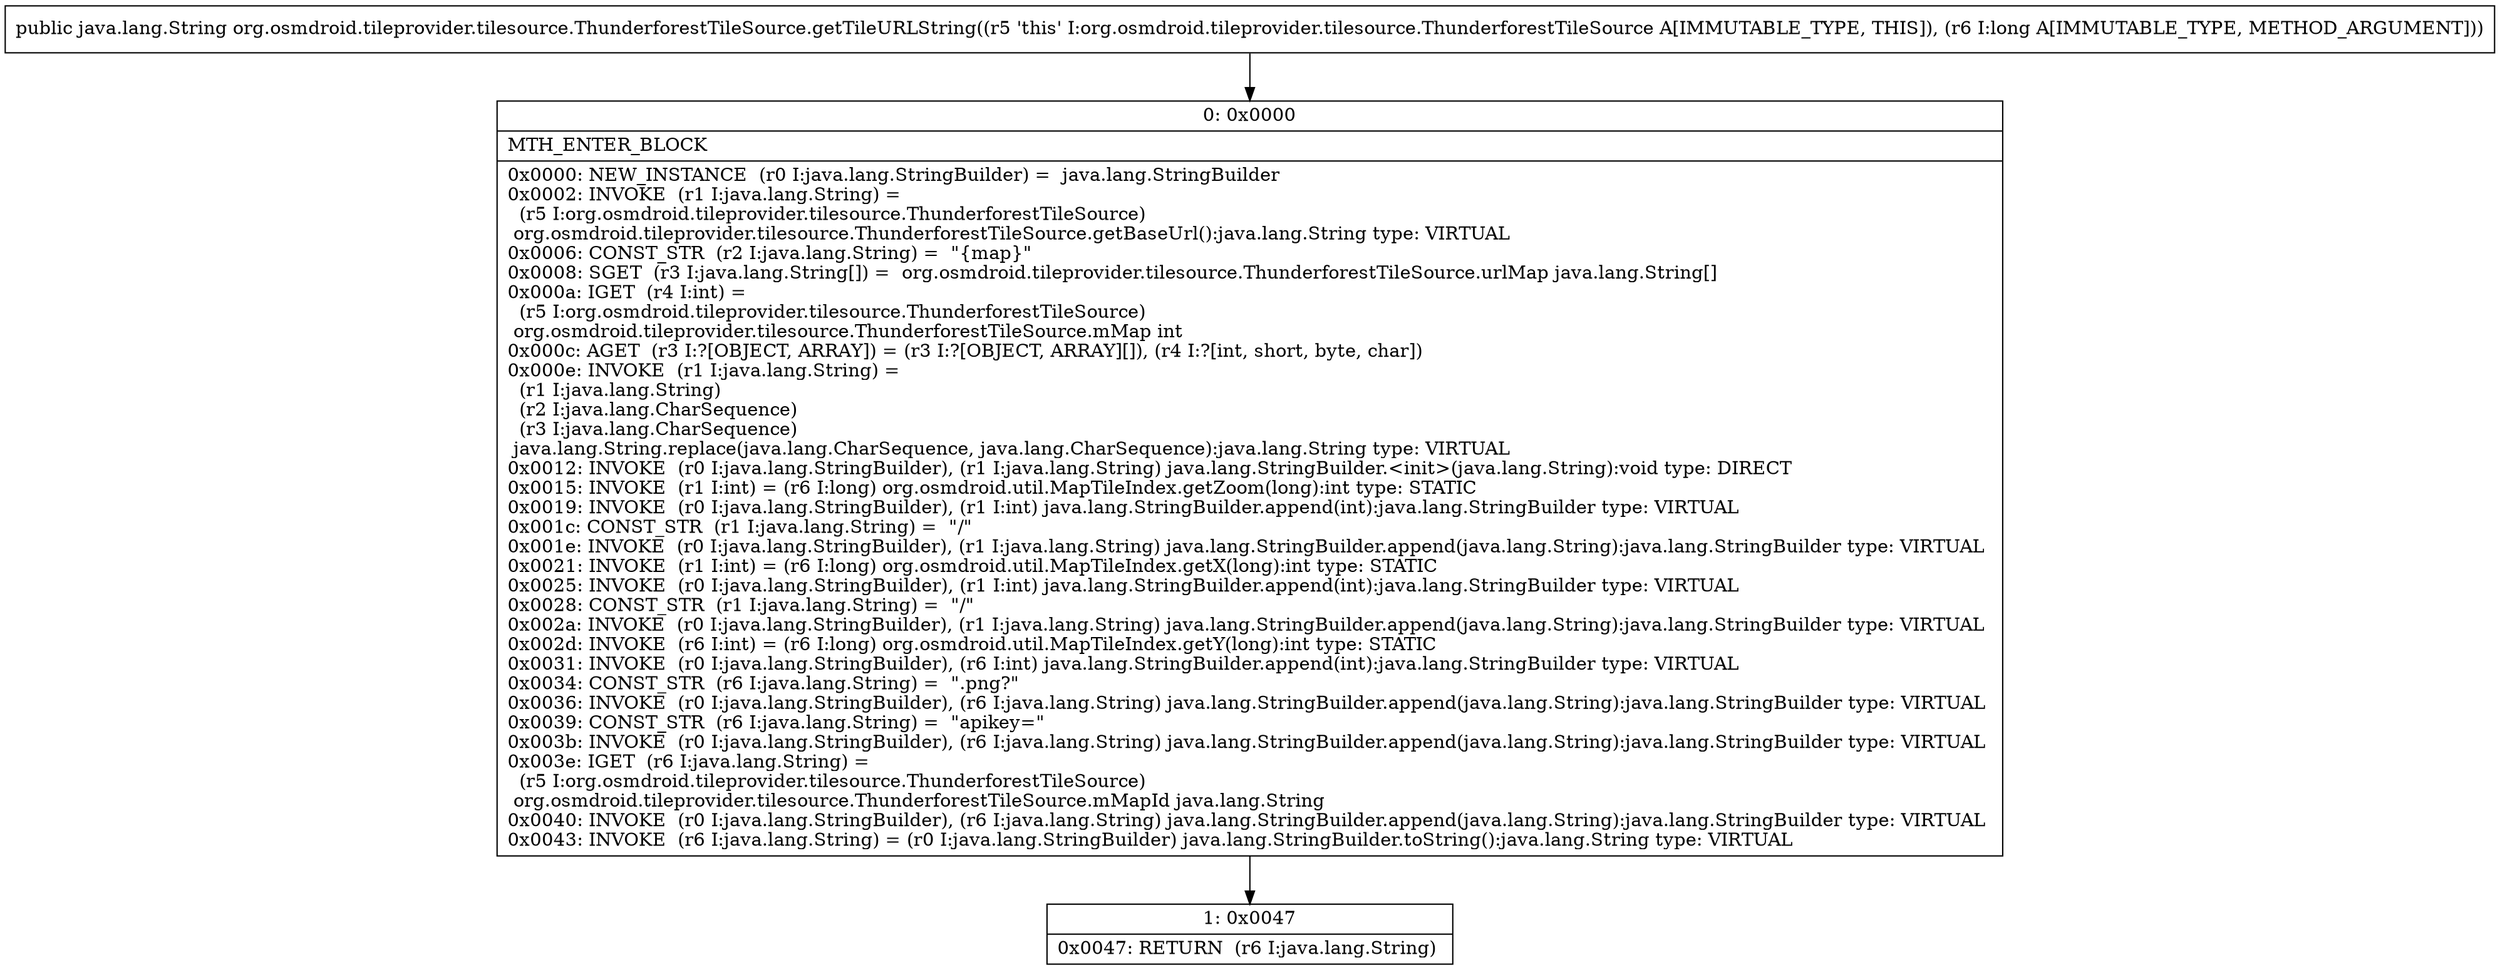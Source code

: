 digraph "CFG fororg.osmdroid.tileprovider.tilesource.ThunderforestTileSource.getTileURLString(J)Ljava\/lang\/String;" {
Node_0 [shape=record,label="{0\:\ 0x0000|MTH_ENTER_BLOCK\l|0x0000: NEW_INSTANCE  (r0 I:java.lang.StringBuilder) =  java.lang.StringBuilder \l0x0002: INVOKE  (r1 I:java.lang.String) = \l  (r5 I:org.osmdroid.tileprovider.tilesource.ThunderforestTileSource)\l org.osmdroid.tileprovider.tilesource.ThunderforestTileSource.getBaseUrl():java.lang.String type: VIRTUAL \l0x0006: CONST_STR  (r2 I:java.lang.String) =  \"\{map\}\" \l0x0008: SGET  (r3 I:java.lang.String[]) =  org.osmdroid.tileprovider.tilesource.ThunderforestTileSource.urlMap java.lang.String[] \l0x000a: IGET  (r4 I:int) = \l  (r5 I:org.osmdroid.tileprovider.tilesource.ThunderforestTileSource)\l org.osmdroid.tileprovider.tilesource.ThunderforestTileSource.mMap int \l0x000c: AGET  (r3 I:?[OBJECT, ARRAY]) = (r3 I:?[OBJECT, ARRAY][]), (r4 I:?[int, short, byte, char]) \l0x000e: INVOKE  (r1 I:java.lang.String) = \l  (r1 I:java.lang.String)\l  (r2 I:java.lang.CharSequence)\l  (r3 I:java.lang.CharSequence)\l java.lang.String.replace(java.lang.CharSequence, java.lang.CharSequence):java.lang.String type: VIRTUAL \l0x0012: INVOKE  (r0 I:java.lang.StringBuilder), (r1 I:java.lang.String) java.lang.StringBuilder.\<init\>(java.lang.String):void type: DIRECT \l0x0015: INVOKE  (r1 I:int) = (r6 I:long) org.osmdroid.util.MapTileIndex.getZoom(long):int type: STATIC \l0x0019: INVOKE  (r0 I:java.lang.StringBuilder), (r1 I:int) java.lang.StringBuilder.append(int):java.lang.StringBuilder type: VIRTUAL \l0x001c: CONST_STR  (r1 I:java.lang.String) =  \"\/\" \l0x001e: INVOKE  (r0 I:java.lang.StringBuilder), (r1 I:java.lang.String) java.lang.StringBuilder.append(java.lang.String):java.lang.StringBuilder type: VIRTUAL \l0x0021: INVOKE  (r1 I:int) = (r6 I:long) org.osmdroid.util.MapTileIndex.getX(long):int type: STATIC \l0x0025: INVOKE  (r0 I:java.lang.StringBuilder), (r1 I:int) java.lang.StringBuilder.append(int):java.lang.StringBuilder type: VIRTUAL \l0x0028: CONST_STR  (r1 I:java.lang.String) =  \"\/\" \l0x002a: INVOKE  (r0 I:java.lang.StringBuilder), (r1 I:java.lang.String) java.lang.StringBuilder.append(java.lang.String):java.lang.StringBuilder type: VIRTUAL \l0x002d: INVOKE  (r6 I:int) = (r6 I:long) org.osmdroid.util.MapTileIndex.getY(long):int type: STATIC \l0x0031: INVOKE  (r0 I:java.lang.StringBuilder), (r6 I:int) java.lang.StringBuilder.append(int):java.lang.StringBuilder type: VIRTUAL \l0x0034: CONST_STR  (r6 I:java.lang.String) =  \".png?\" \l0x0036: INVOKE  (r0 I:java.lang.StringBuilder), (r6 I:java.lang.String) java.lang.StringBuilder.append(java.lang.String):java.lang.StringBuilder type: VIRTUAL \l0x0039: CONST_STR  (r6 I:java.lang.String) =  \"apikey=\" \l0x003b: INVOKE  (r0 I:java.lang.StringBuilder), (r6 I:java.lang.String) java.lang.StringBuilder.append(java.lang.String):java.lang.StringBuilder type: VIRTUAL \l0x003e: IGET  (r6 I:java.lang.String) = \l  (r5 I:org.osmdroid.tileprovider.tilesource.ThunderforestTileSource)\l org.osmdroid.tileprovider.tilesource.ThunderforestTileSource.mMapId java.lang.String \l0x0040: INVOKE  (r0 I:java.lang.StringBuilder), (r6 I:java.lang.String) java.lang.StringBuilder.append(java.lang.String):java.lang.StringBuilder type: VIRTUAL \l0x0043: INVOKE  (r6 I:java.lang.String) = (r0 I:java.lang.StringBuilder) java.lang.StringBuilder.toString():java.lang.String type: VIRTUAL \l}"];
Node_1 [shape=record,label="{1\:\ 0x0047|0x0047: RETURN  (r6 I:java.lang.String) \l}"];
MethodNode[shape=record,label="{public java.lang.String org.osmdroid.tileprovider.tilesource.ThunderforestTileSource.getTileURLString((r5 'this' I:org.osmdroid.tileprovider.tilesource.ThunderforestTileSource A[IMMUTABLE_TYPE, THIS]), (r6 I:long A[IMMUTABLE_TYPE, METHOD_ARGUMENT])) }"];
MethodNode -> Node_0;
Node_0 -> Node_1;
}

